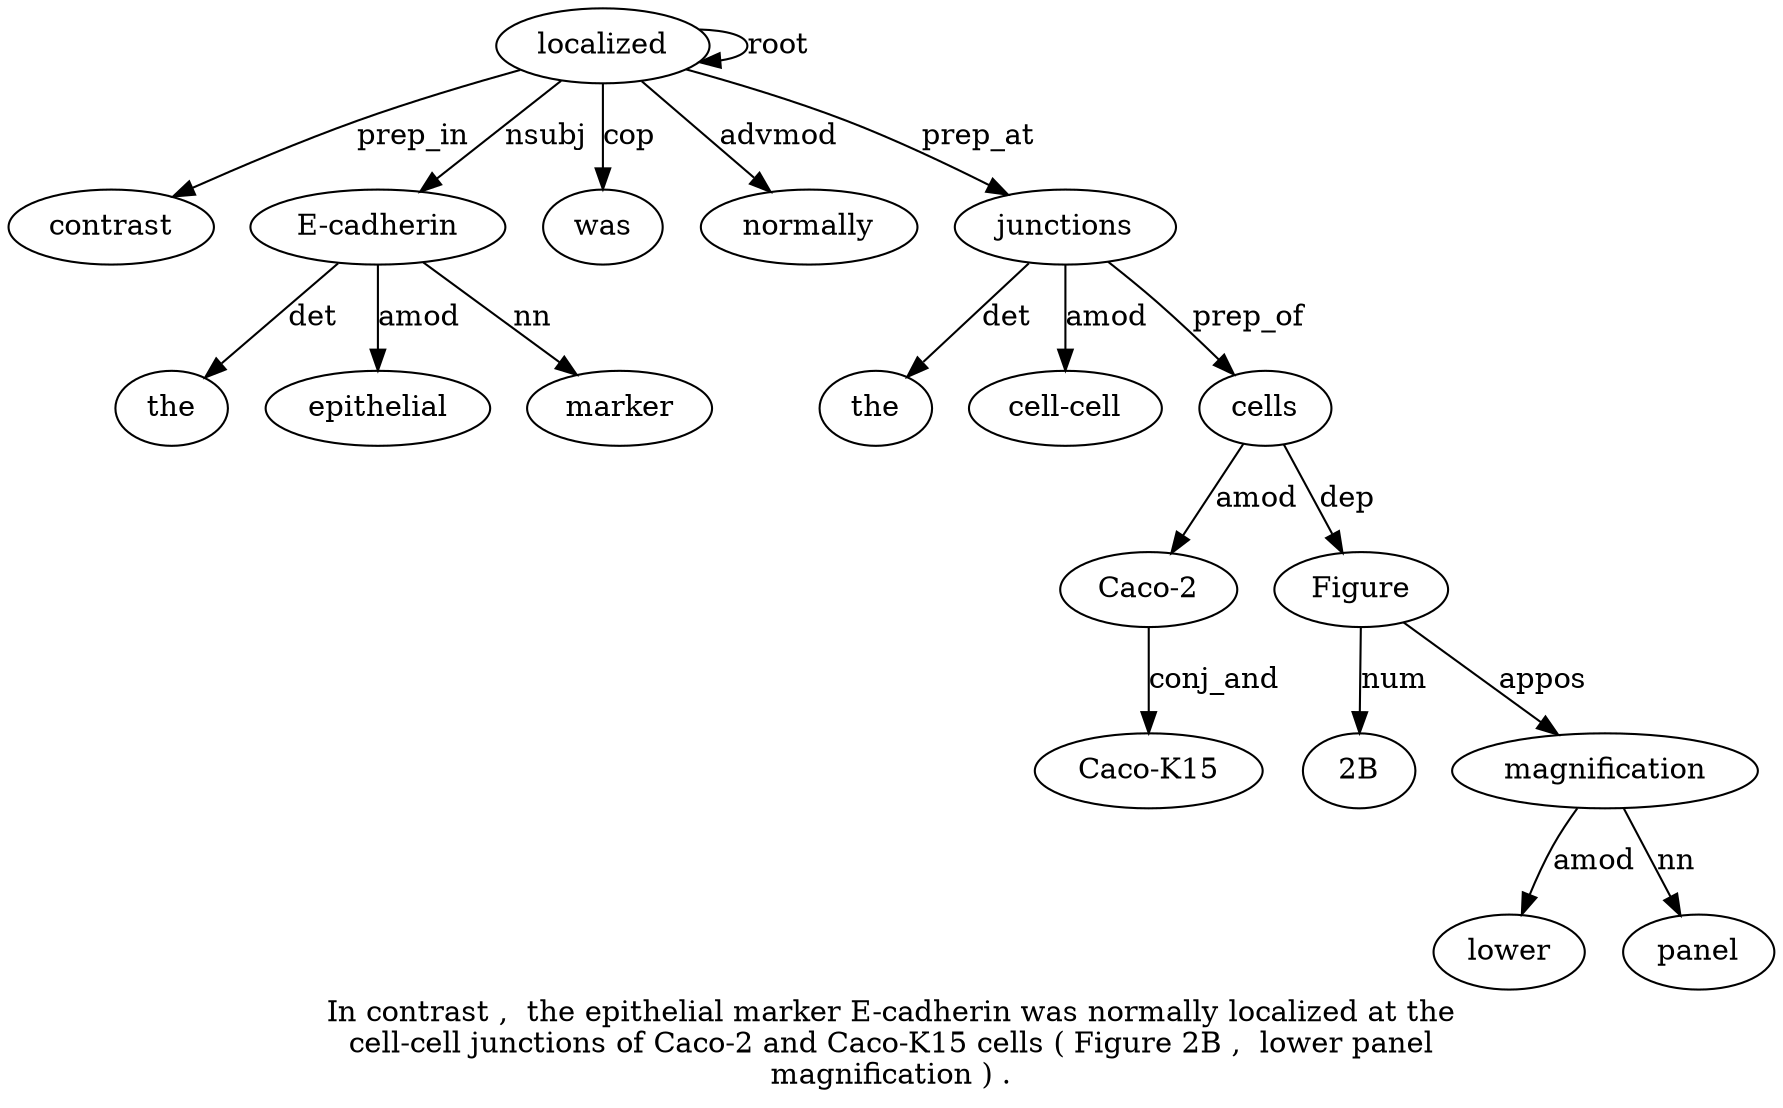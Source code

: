 digraph "In contrast ,  the epithelial marker E-cadherin was normally localized at the cell-cell junctions of Caco-2 and Caco-K15 cells ( Figure 2B ,  lower panel magnification ) ." {
label="In contrast ,  the epithelial marker E-cadherin was normally localized at the
cell-cell junctions of Caco-2 and Caco-K15 cells ( Figure 2B ,  lower panel
magnification ) .";
localized10 [style=filled, fillcolor=white, label=localized];
contrast2 [style=filled, fillcolor=white, label=contrast];
localized10 -> contrast2  [label=prep_in];
"E-cadherin7" [style=filled, fillcolor=white, label="E-cadherin"];
the4 [style=filled, fillcolor=white, label=the];
"E-cadherin7" -> the4  [label=det];
epithelial5 [style=filled, fillcolor=white, label=epithelial];
"E-cadherin7" -> epithelial5  [label=amod];
marker6 [style=filled, fillcolor=white, label=marker];
"E-cadherin7" -> marker6  [label=nn];
localized10 -> "E-cadherin7"  [label=nsubj];
was8 [style=filled, fillcolor=white, label=was];
localized10 -> was8  [label=cop];
normally9 [style=filled, fillcolor=white, label=normally];
localized10 -> normally9  [label=advmod];
localized10 -> localized10  [label=root];
junctions14 [style=filled, fillcolor=white, label=junctions];
the12 [style=filled, fillcolor=white, label=the];
junctions14 -> the12  [label=det];
"cell-cell13" [style=filled, fillcolor=white, label="cell-cell"];
junctions14 -> "cell-cell13"  [label=amod];
localized10 -> junctions14  [label=prep_at];
cells19 [style=filled, fillcolor=white, label=cells];
"Caco-216" [style=filled, fillcolor=white, label="Caco-2"];
cells19 -> "Caco-216"  [label=amod];
"Caco-K158" [style=filled, fillcolor=white, label="Caco-K15"];
"Caco-216" -> "Caco-K158"  [label=conj_and];
junctions14 -> cells19  [label=prep_of];
Figure21 [style=filled, fillcolor=white, label=Figure];
cells19 -> Figure21  [label=dep];
"2B" [style=filled, fillcolor=white, label="2B"];
Figure21 -> "2B"  [label=num];
magnification26 [style=filled, fillcolor=white, label=magnification];
lower24 [style=filled, fillcolor=white, label=lower];
magnification26 -> lower24  [label=amod];
panel25 [style=filled, fillcolor=white, label=panel];
magnification26 -> panel25  [label=nn];
Figure21 -> magnification26  [label=appos];
}
